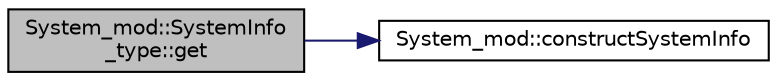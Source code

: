 digraph "System_mod::SystemInfo_type::get"
{
 // LATEX_PDF_SIZE
  edge [fontname="Helvetica",fontsize="10",labelfontname="Helvetica",labelfontsize="10"];
  node [fontname="Helvetica",fontsize="10",shape=record];
  rankdir="LR";
  Node1 [label="System_mod::SystemInfo\l_type::get",height=0.2,width=0.4,color="black", fillcolor="grey75", style="filled", fontcolor="black",tooltip=" "];
  Node1 -> Node2 [color="midnightblue",fontsize="10",style="solid",fontname="Helvetica"];
  Node2 [label="System_mod::constructSystemInfo",height=0.2,width=0.4,color="black", fillcolor="white", style="filled",URL="$namespaceSystem__mod.html#a3dc98275f7b7666dc683044f85277222",tooltip="The constructor of the class SystemInfo_type. Return a comprehensive report of the system information..."];
}
